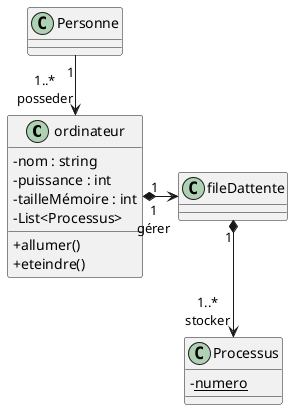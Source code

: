 @startuml Exercice 1 
skinparam classAttributeIconSize 0
class ordinateur {
    -nom : string
    -puissance : int
    -tailleMémoire : int
    -List<Processus>
    +allumer()
    +eteindre()
}
class Processus{
    -<u>numero</u>
}
Personne "1"-->"1..*\nposseder" ordinateur
fileDattente "1" *-->"1..*\nstocker" Processus
ordinateur "1"*-right->"1\ngérer" fileDattente
@enduml

@startuml Exercice 2
skinparam classAttributeIconSize 0
class MessageElectronique{
    -titre : string
    -adresseDestinataire : string

}
class enTete{
}
class corps{
}
MessageElectronique"1..*"*-->"1\nposseder" enTete
MessageElectronique"1"*-up->"1\nposseder" corps
MessageElectronique"1..*"---->"1..*\ncontenir"pieceJointe
@enduml

@startuml Exercice 3 
skinparam classAttributeIconSize 0
skinparam lineType ortho
class Pays{
    -nom : string
    -population : int
    -PIB : int
}
class Capitale{
    -nom : string
}
Pays-up->"0..*\nfrontalié"Pays
Pays"1"<--*"1\nposseder"Capitale
@enduml

@startuml Exercice 4
skinparam classAttributeIconSize 0
skinparam lineType ortho
class ListeChainée{
    +Add(Element e)
    +Remove(Element e)
}
ListeChainée-->"1"Element:Premier Element
Element-->"1"Element:élement suivant
@enduml
